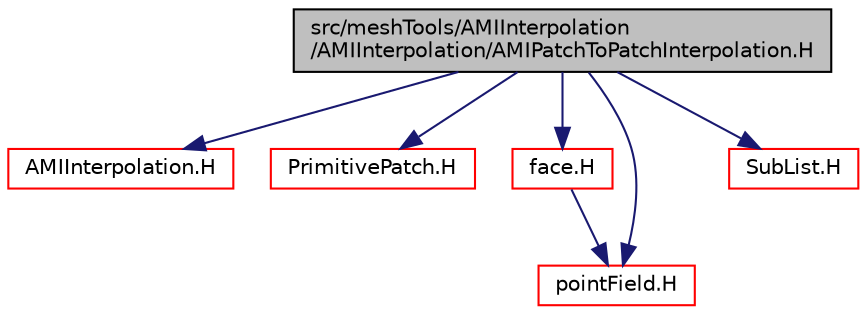 digraph "src/meshTools/AMIInterpolation/AMIInterpolation/AMIPatchToPatchInterpolation.H"
{
  bgcolor="transparent";
  edge [fontname="Helvetica",fontsize="10",labelfontname="Helvetica",labelfontsize="10"];
  node [fontname="Helvetica",fontsize="10",shape=record];
  Node0 [label="src/meshTools/AMIInterpolation\l/AMIInterpolation/AMIPatchToPatchInterpolation.H",height=0.2,width=0.4,color="black", fillcolor="grey75", style="filled", fontcolor="black"];
  Node0 -> Node1 [color="midnightblue",fontsize="10",style="solid",fontname="Helvetica"];
  Node1 [label="AMIInterpolation.H",height=0.2,width=0.4,color="red",URL="$a07931.html"];
  Node0 -> Node182 [color="midnightblue",fontsize="10",style="solid",fontname="Helvetica"];
  Node182 [label="PrimitivePatch.H",height=0.2,width=0.4,color="red",URL="$a12719.html"];
  Node0 -> Node127 [color="midnightblue",fontsize="10",style="solid",fontname="Helvetica"];
  Node127 [label="face.H",height=0.2,width=0.4,color="red",URL="$a12080.html"];
  Node127 -> Node28 [color="midnightblue",fontsize="10",style="solid",fontname="Helvetica"];
  Node28 [label="pointField.H",height=0.2,width=0.4,color="red",URL="$a12830.html"];
  Node0 -> Node156 [color="midnightblue",fontsize="10",style="solid",fontname="Helvetica"];
  Node156 [label="SubList.H",height=0.2,width=0.4,color="red",URL="$a09443.html"];
  Node0 -> Node28 [color="midnightblue",fontsize="10",style="solid",fontname="Helvetica"];
}
